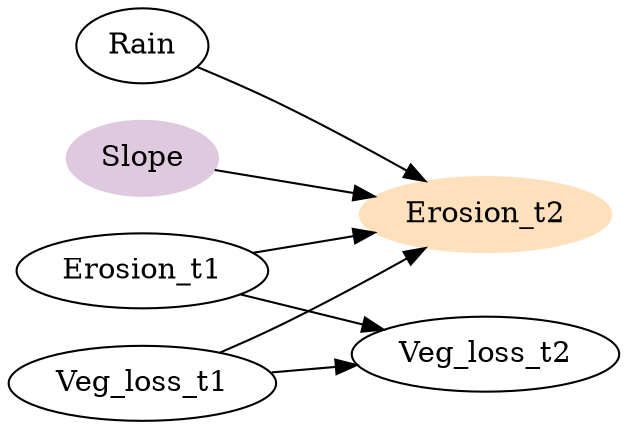digraph {
Erosion_t1
Erosion_t2 [style=filled; color="#ffe0bd"]
Rain
Slope [style=filled; color="#dfc9de"]
Veg_loss_t1
Veg_loss_t2
Erosion_t1 -> Erosion_t2
Erosion_t1 -> Veg_loss_t2
Rain -> Erosion_t2
Slope -> Erosion_t2
Veg_loss_t1 -> Erosion_t2
Veg_loss_t1 -> Veg_loss_t2
rankdir=LR}

